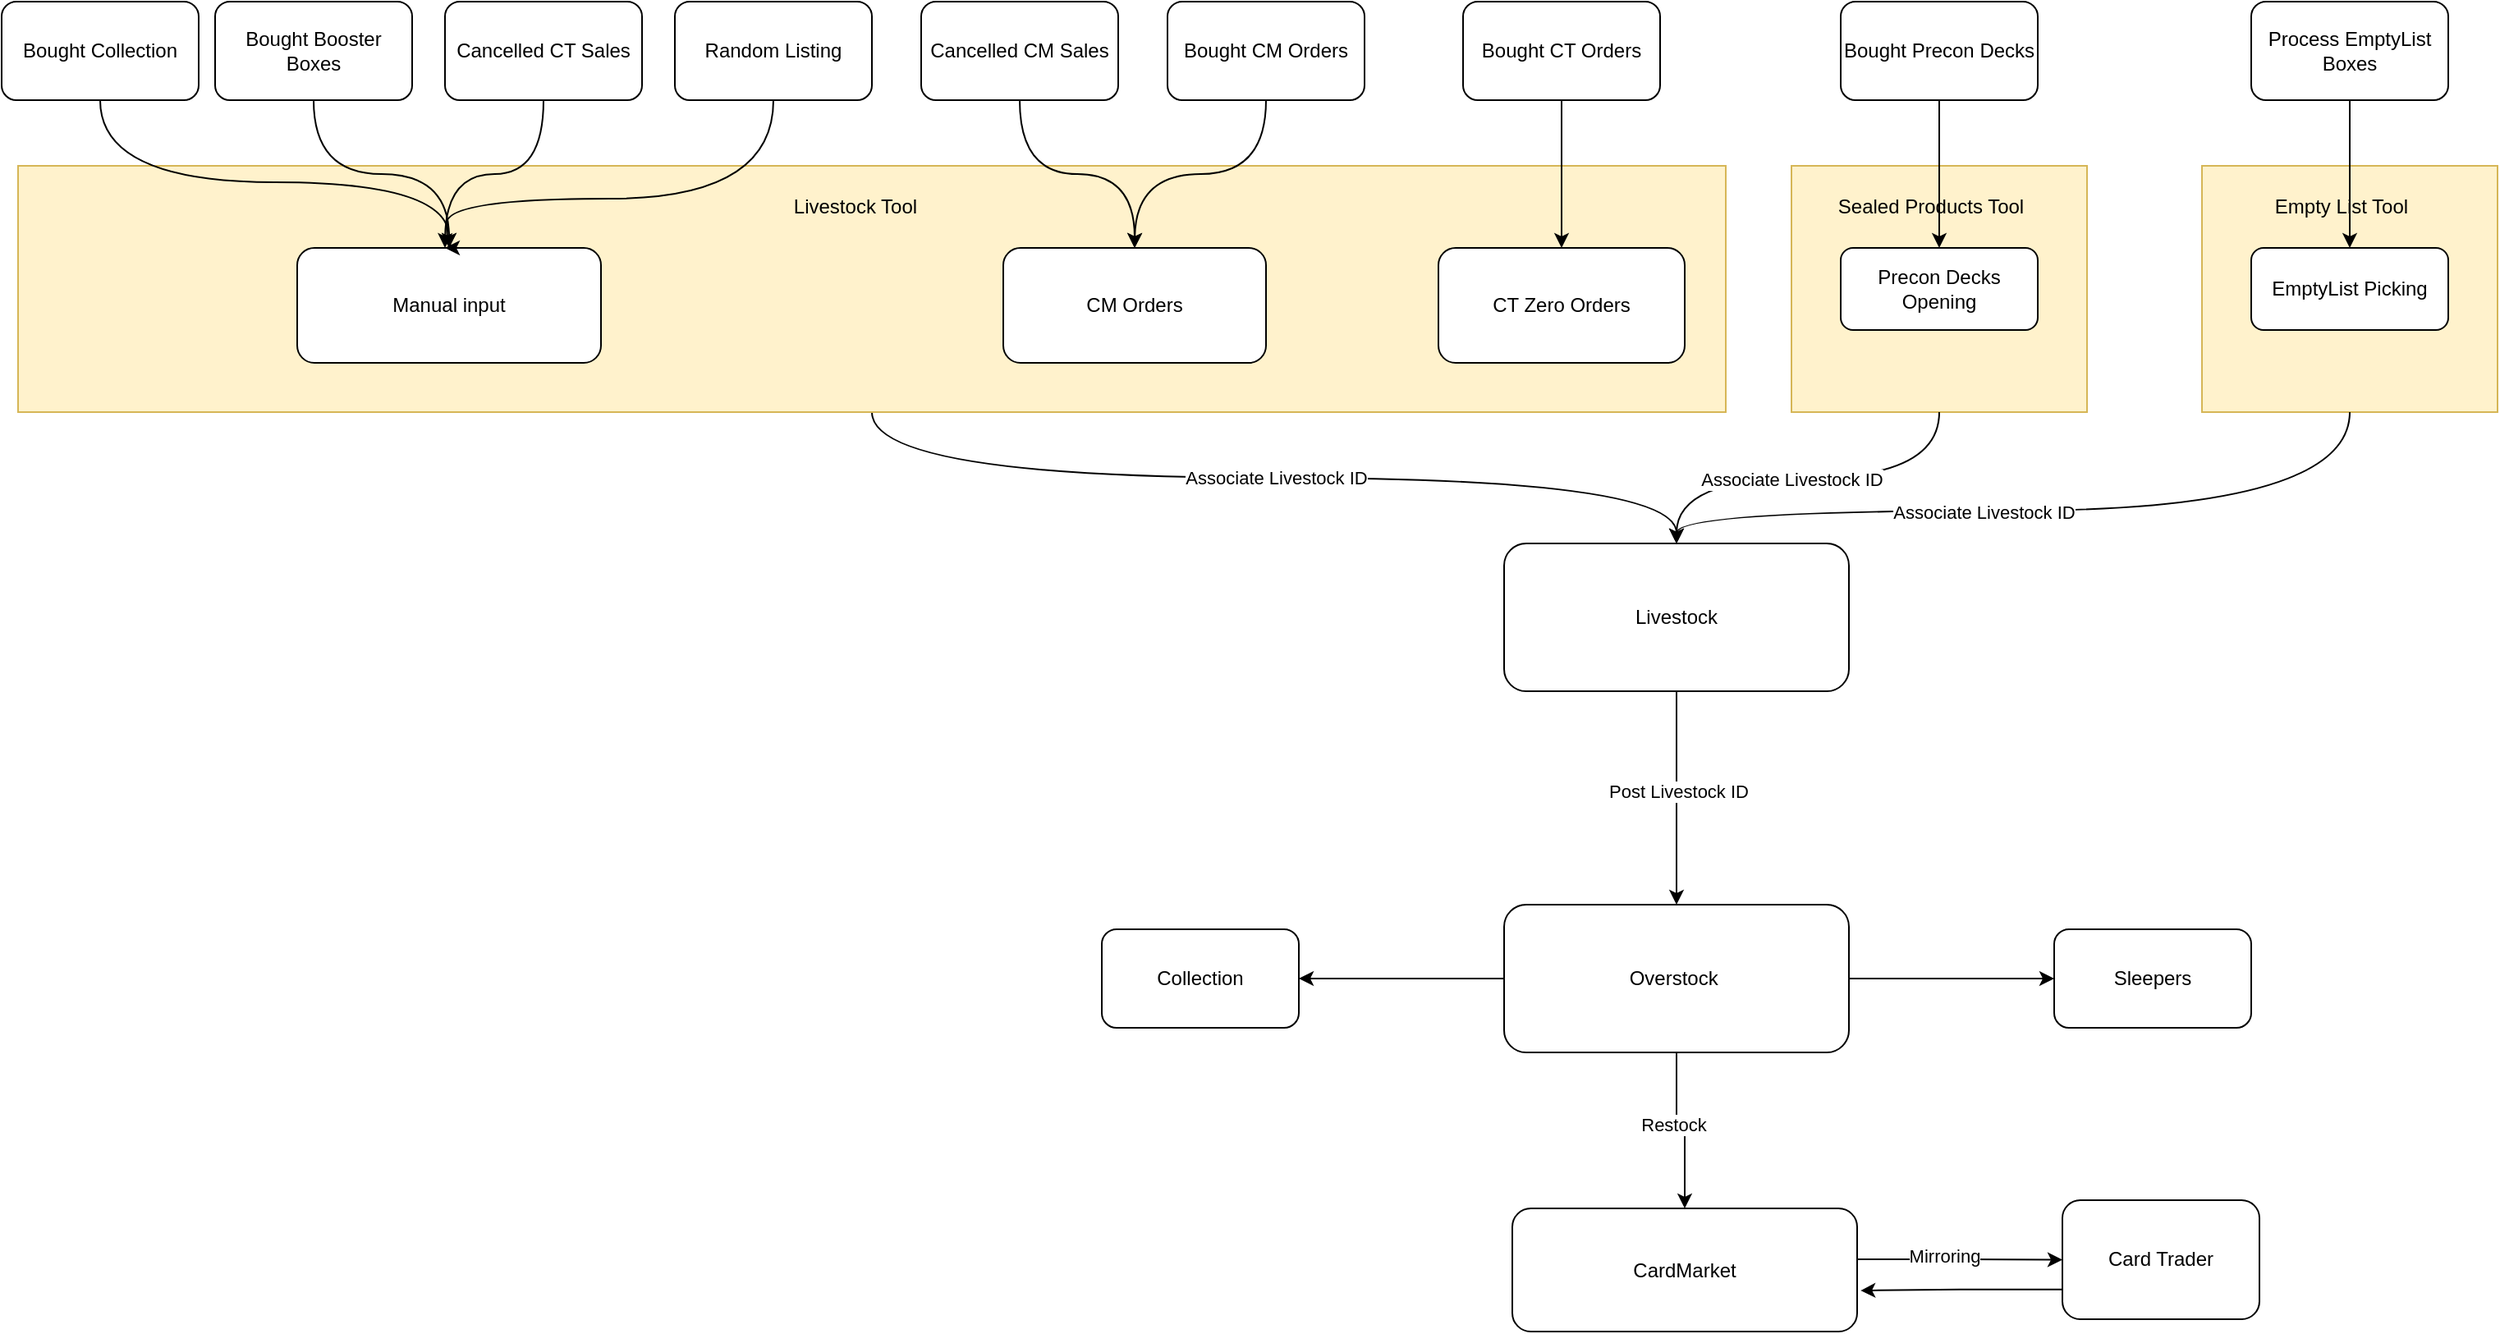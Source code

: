 <mxfile version="24.7.17">
  <diagram name="Page-1" id="jb8vTqSNTflun2fAr5xW">
    <mxGraphModel dx="2284" dy="746" grid="1" gridSize="10" guides="1" tooltips="1" connect="1" arrows="1" fold="1" page="1" pageScale="1" pageWidth="850" pageHeight="1100" math="0" shadow="0">
      <root>
        <mxCell id="0" />
        <mxCell id="1" parent="0" />
        <mxCell id="SdxB2M8ioT8ZmImPvmCq-42" style="edgeStyle=orthogonalEdgeStyle;rounded=0;orthogonalLoop=1;jettySize=auto;html=1;curved=1;" edge="1" parent="1" source="SdxB2M8ioT8ZmImPvmCq-41" target="SdxB2M8ioT8ZmImPvmCq-1">
          <mxGeometry relative="1" as="geometry" />
        </mxCell>
        <mxCell id="SdxB2M8ioT8ZmImPvmCq-54" value="Associate Livestock ID" style="edgeLabel;html=1;align=center;verticalAlign=middle;resizable=0;points=[];" vertex="1" connectable="0" parent="SdxB2M8ioT8ZmImPvmCq-42">
          <mxGeometry x="0.004" relative="1" as="geometry">
            <mxPoint as="offset" />
          </mxGeometry>
        </mxCell>
        <mxCell id="SdxB2M8ioT8ZmImPvmCq-41" value="" style="rounded=0;whiteSpace=wrap;html=1;fillColor=#fff2cc;strokeColor=#d6b656;" vertex="1" parent="1">
          <mxGeometry x="-550" y="100" width="1040" height="150" as="geometry" />
        </mxCell>
        <mxCell id="SdxB2M8ioT8ZmImPvmCq-35" value="" style="rounded=0;whiteSpace=wrap;html=1;fillColor=#fff2cc;glass=0;shadow=0;fillStyle=solid;strokeColor=#d6b656;" vertex="1" parent="1">
          <mxGeometry x="530" y="100" width="180" height="150" as="geometry" />
        </mxCell>
        <mxCell id="SdxB2M8ioT8ZmImPvmCq-32" value="" style="rounded=0;whiteSpace=wrap;html=1;fillColor=#fff2cc;glass=0;shadow=0;fillStyle=solid;strokeColor=#d6b656;" vertex="1" parent="1">
          <mxGeometry x="780" y="100" width="180" height="150" as="geometry" />
        </mxCell>
        <mxCell id="SdxB2M8ioT8ZmImPvmCq-52" style="edgeStyle=orthogonalEdgeStyle;rounded=0;orthogonalLoop=1;jettySize=auto;html=1;" edge="1" parent="1" source="SdxB2M8ioT8ZmImPvmCq-1">
          <mxGeometry relative="1" as="geometry">
            <mxPoint x="460" y="550" as="targetPoint" />
          </mxGeometry>
        </mxCell>
        <mxCell id="SdxB2M8ioT8ZmImPvmCq-53" value="Post Livestock ID" style="edgeLabel;html=1;align=center;verticalAlign=middle;resizable=0;points=[];" vertex="1" connectable="0" parent="SdxB2M8ioT8ZmImPvmCq-52">
          <mxGeometry x="-0.065" y="1" relative="1" as="geometry">
            <mxPoint as="offset" />
          </mxGeometry>
        </mxCell>
        <mxCell id="SdxB2M8ioT8ZmImPvmCq-1" value="Livestock" style="rounded=1;whiteSpace=wrap;html=1;" vertex="1" parent="1">
          <mxGeometry x="355" y="330" width="210" height="90" as="geometry" />
        </mxCell>
        <mxCell id="SdxB2M8ioT8ZmImPvmCq-2" value="Manual input" style="rounded=1;whiteSpace=wrap;html=1;" vertex="1" parent="1">
          <mxGeometry x="-380" y="150" width="185" height="70" as="geometry" />
        </mxCell>
        <mxCell id="SdxB2M8ioT8ZmImPvmCq-8" style="edgeStyle=orthogonalEdgeStyle;rounded=0;orthogonalLoop=1;jettySize=auto;html=1;entryX=0.5;entryY=0;entryDx=0;entryDy=0;curved=1;exitX=0.5;exitY=1;exitDx=0;exitDy=0;" edge="1" parent="1" source="SdxB2M8ioT8ZmImPvmCq-35" target="SdxB2M8ioT8ZmImPvmCq-1">
          <mxGeometry relative="1" as="geometry" />
        </mxCell>
        <mxCell id="SdxB2M8ioT8ZmImPvmCq-55" value="Associate Livestock ID" style="edgeLabel;html=1;align=center;verticalAlign=middle;resizable=0;points=[];" vertex="1" connectable="0" parent="SdxB2M8ioT8ZmImPvmCq-8">
          <mxGeometry x="0.083" y="1" relative="1" as="geometry">
            <mxPoint as="offset" />
          </mxGeometry>
        </mxCell>
        <mxCell id="SdxB2M8ioT8ZmImPvmCq-3" value="Precon Decks Opening" style="rounded=1;whiteSpace=wrap;html=1;" vertex="1" parent="1">
          <mxGeometry x="560" y="150" width="120" height="50" as="geometry" />
        </mxCell>
        <mxCell id="SdxB2M8ioT8ZmImPvmCq-4" value="CM Orders" style="rounded=1;whiteSpace=wrap;html=1;" vertex="1" parent="1">
          <mxGeometry x="50" y="150" width="160" height="70" as="geometry" />
        </mxCell>
        <mxCell id="SdxB2M8ioT8ZmImPvmCq-5" value="CT Zero Orders" style="rounded=1;whiteSpace=wrap;html=1;" vertex="1" parent="1">
          <mxGeometry x="315" y="150" width="150" height="70" as="geometry" />
        </mxCell>
        <mxCell id="SdxB2M8ioT8ZmImPvmCq-36" style="edgeStyle=orthogonalEdgeStyle;rounded=0;orthogonalLoop=1;jettySize=auto;html=1;entryX=0.5;entryY=0;entryDx=0;entryDy=0;curved=1;" edge="1" parent="1" target="SdxB2M8ioT8ZmImPvmCq-1">
          <mxGeometry relative="1" as="geometry">
            <mxPoint x="870" y="250" as="sourcePoint" />
            <Array as="points">
              <mxPoint x="870" y="310" />
              <mxPoint x="460" y="310" />
            </Array>
          </mxGeometry>
        </mxCell>
        <mxCell id="SdxB2M8ioT8ZmImPvmCq-56" value="Associate Livestock ID" style="edgeLabel;html=1;align=center;verticalAlign=middle;resizable=0;points=[];" vertex="1" connectable="0" parent="SdxB2M8ioT8ZmImPvmCq-36">
          <mxGeometry x="0.155" y="1" relative="1" as="geometry">
            <mxPoint as="offset" />
          </mxGeometry>
        </mxCell>
        <mxCell id="SdxB2M8ioT8ZmImPvmCq-6" value="EmptyList Picking" style="rounded=1;whiteSpace=wrap;html=1;" vertex="1" parent="1">
          <mxGeometry x="810" y="150" width="120" height="50" as="geometry" />
        </mxCell>
        <mxCell id="SdxB2M8ioT8ZmImPvmCq-43" style="edgeStyle=orthogonalEdgeStyle;rounded=0;orthogonalLoop=1;jettySize=auto;html=1;entryX=0.5;entryY=0;entryDx=0;entryDy=0;curved=1;" edge="1" parent="1" source="SdxB2M8ioT8ZmImPvmCq-13" target="SdxB2M8ioT8ZmImPvmCq-2">
          <mxGeometry relative="1" as="geometry">
            <Array as="points">
              <mxPoint x="-500" y="110" />
              <mxPoint x="-287" y="110" />
            </Array>
          </mxGeometry>
        </mxCell>
        <mxCell id="SdxB2M8ioT8ZmImPvmCq-13" value="Bought Collection" style="rounded=1;whiteSpace=wrap;html=1;" vertex="1" parent="1">
          <mxGeometry x="-560" width="120" height="60" as="geometry" />
        </mxCell>
        <mxCell id="SdxB2M8ioT8ZmImPvmCq-45" style="edgeStyle=orthogonalEdgeStyle;rounded=0;orthogonalLoop=1;jettySize=auto;html=1;curved=1;" edge="1" parent="1" source="SdxB2M8ioT8ZmImPvmCq-15" target="SdxB2M8ioT8ZmImPvmCq-2">
          <mxGeometry relative="1" as="geometry" />
        </mxCell>
        <mxCell id="SdxB2M8ioT8ZmImPvmCq-15" value="Bought Booster Boxes" style="rounded=1;whiteSpace=wrap;html=1;" vertex="1" parent="1">
          <mxGeometry x="-430" width="120" height="60" as="geometry" />
        </mxCell>
        <mxCell id="SdxB2M8ioT8ZmImPvmCq-48" style="edgeStyle=orthogonalEdgeStyle;rounded=0;orthogonalLoop=1;jettySize=auto;html=1;curved=1;" edge="1" parent="1" source="SdxB2M8ioT8ZmImPvmCq-17" target="SdxB2M8ioT8ZmImPvmCq-4">
          <mxGeometry relative="1" as="geometry" />
        </mxCell>
        <mxCell id="SdxB2M8ioT8ZmImPvmCq-17" value="Cancelled CM Sales" style="rounded=1;whiteSpace=wrap;html=1;" vertex="1" parent="1">
          <mxGeometry width="120" height="60" as="geometry" />
        </mxCell>
        <mxCell id="SdxB2M8ioT8ZmImPvmCq-46" style="edgeStyle=orthogonalEdgeStyle;rounded=0;orthogonalLoop=1;jettySize=auto;html=1;curved=1;" edge="1" parent="1" source="SdxB2M8ioT8ZmImPvmCq-20">
          <mxGeometry relative="1" as="geometry">
            <mxPoint x="-290" y="150" as="targetPoint" />
          </mxGeometry>
        </mxCell>
        <mxCell id="SdxB2M8ioT8ZmImPvmCq-20" value="Cancelled CT Sales" style="rounded=1;whiteSpace=wrap;html=1;" vertex="1" parent="1">
          <mxGeometry x="-290" width="120" height="60" as="geometry" />
        </mxCell>
        <mxCell id="SdxB2M8ioT8ZmImPvmCq-47" style="edgeStyle=orthogonalEdgeStyle;rounded=0;orthogonalLoop=1;jettySize=auto;html=1;curved=1;" edge="1" parent="1" source="SdxB2M8ioT8ZmImPvmCq-21">
          <mxGeometry relative="1" as="geometry">
            <mxPoint x="-290" y="150" as="targetPoint" />
            <Array as="points">
              <mxPoint x="-90" y="120" />
              <mxPoint x="-289" y="120" />
            </Array>
          </mxGeometry>
        </mxCell>
        <mxCell id="SdxB2M8ioT8ZmImPvmCq-21" value="Random Listing" style="rounded=1;whiteSpace=wrap;html=1;" vertex="1" parent="1">
          <mxGeometry x="-150" width="120" height="60" as="geometry" />
        </mxCell>
        <mxCell id="SdxB2M8ioT8ZmImPvmCq-49" style="edgeStyle=orthogonalEdgeStyle;rounded=0;orthogonalLoop=1;jettySize=auto;html=1;curved=1;exitX=0.5;exitY=1;exitDx=0;exitDy=0;" edge="1" parent="1" source="SdxB2M8ioT8ZmImPvmCq-22">
          <mxGeometry relative="1" as="geometry">
            <mxPoint x="130" y="150" as="targetPoint" />
          </mxGeometry>
        </mxCell>
        <mxCell id="SdxB2M8ioT8ZmImPvmCq-22" value="Bought CM Orders" style="rounded=1;whiteSpace=wrap;html=1;" vertex="1" parent="1">
          <mxGeometry x="150" width="120" height="60" as="geometry" />
        </mxCell>
        <mxCell id="SdxB2M8ioT8ZmImPvmCq-50" style="edgeStyle=orthogonalEdgeStyle;rounded=0;orthogonalLoop=1;jettySize=auto;html=1;" edge="1" parent="1" source="SdxB2M8ioT8ZmImPvmCq-23" target="SdxB2M8ioT8ZmImPvmCq-5">
          <mxGeometry relative="1" as="geometry" />
        </mxCell>
        <mxCell id="SdxB2M8ioT8ZmImPvmCq-23" value="Bought CT Orders" style="rounded=1;whiteSpace=wrap;html=1;" vertex="1" parent="1">
          <mxGeometry x="330" width="120" height="60" as="geometry" />
        </mxCell>
        <mxCell id="SdxB2M8ioT8ZmImPvmCq-38" style="edgeStyle=orthogonalEdgeStyle;rounded=0;orthogonalLoop=1;jettySize=auto;html=1;" edge="1" parent="1" source="SdxB2M8ioT8ZmImPvmCq-24" target="SdxB2M8ioT8ZmImPvmCq-3">
          <mxGeometry relative="1" as="geometry" />
        </mxCell>
        <mxCell id="SdxB2M8ioT8ZmImPvmCq-24" value="Bought Precon Decks" style="rounded=1;whiteSpace=wrap;html=1;" vertex="1" parent="1">
          <mxGeometry x="560" width="120" height="60" as="geometry" />
        </mxCell>
        <mxCell id="SdxB2M8ioT8ZmImPvmCq-39" style="edgeStyle=orthogonalEdgeStyle;rounded=0;orthogonalLoop=1;jettySize=auto;html=1;" edge="1" parent="1" source="SdxB2M8ioT8ZmImPvmCq-25" target="SdxB2M8ioT8ZmImPvmCq-6">
          <mxGeometry relative="1" as="geometry" />
        </mxCell>
        <mxCell id="SdxB2M8ioT8ZmImPvmCq-25" value="Process EmptyList&lt;br&gt;Boxes" style="rounded=1;whiteSpace=wrap;html=1;" vertex="1" parent="1">
          <mxGeometry x="810" width="120" height="60" as="geometry" />
        </mxCell>
        <mxCell id="SdxB2M8ioT8ZmImPvmCq-33" value="Empty List Tool" style="text;html=1;align=center;verticalAlign=middle;whiteSpace=wrap;rounded=0;" vertex="1" parent="1">
          <mxGeometry x="790" y="110" width="150" height="30" as="geometry" />
        </mxCell>
        <mxCell id="SdxB2M8ioT8ZmImPvmCq-34" value="Sealed Products Tool" style="text;html=1;align=center;verticalAlign=middle;whiteSpace=wrap;rounded=0;" vertex="1" parent="1">
          <mxGeometry x="540" y="110" width="150" height="30" as="geometry" />
        </mxCell>
        <mxCell id="SdxB2M8ioT8ZmImPvmCq-51" value="Livestock Tool" style="text;html=1;align=center;verticalAlign=middle;whiteSpace=wrap;rounded=0;" vertex="1" parent="1">
          <mxGeometry x="-90" y="110" width="100" height="30" as="geometry" />
        </mxCell>
        <mxCell id="SdxB2M8ioT8ZmImPvmCq-59" value="" style="edgeStyle=orthogonalEdgeStyle;rounded=0;orthogonalLoop=1;jettySize=auto;html=1;" edge="1" parent="1" source="SdxB2M8ioT8ZmImPvmCq-57" target="SdxB2M8ioT8ZmImPvmCq-58">
          <mxGeometry relative="1" as="geometry" />
        </mxCell>
        <mxCell id="SdxB2M8ioT8ZmImPvmCq-61" value="" style="edgeStyle=orthogonalEdgeStyle;rounded=0;orthogonalLoop=1;jettySize=auto;html=1;" edge="1" parent="1" source="SdxB2M8ioT8ZmImPvmCq-57" target="SdxB2M8ioT8ZmImPvmCq-60">
          <mxGeometry relative="1" as="geometry" />
        </mxCell>
        <mxCell id="SdxB2M8ioT8ZmImPvmCq-63" value="" style="edgeStyle=orthogonalEdgeStyle;rounded=0;orthogonalLoop=1;jettySize=auto;html=1;" edge="1" parent="1" source="SdxB2M8ioT8ZmImPvmCq-57" target="SdxB2M8ioT8ZmImPvmCq-62">
          <mxGeometry relative="1" as="geometry" />
        </mxCell>
        <mxCell id="SdxB2M8ioT8ZmImPvmCq-64" value="Restock" style="edgeLabel;html=1;align=center;verticalAlign=middle;resizable=0;points=[];" vertex="1" connectable="0" parent="SdxB2M8ioT8ZmImPvmCq-63">
          <mxGeometry x="-0.116" y="-2" relative="1" as="geometry">
            <mxPoint as="offset" />
          </mxGeometry>
        </mxCell>
        <mxCell id="SdxB2M8ioT8ZmImPvmCq-57" value="Overstock&amp;nbsp;" style="rounded=1;whiteSpace=wrap;html=1;" vertex="1" parent="1">
          <mxGeometry x="355" y="550" width="210" height="90" as="geometry" />
        </mxCell>
        <mxCell id="SdxB2M8ioT8ZmImPvmCq-58" value="Collection" style="whiteSpace=wrap;html=1;rounded=1;" vertex="1" parent="1">
          <mxGeometry x="110" y="565" width="120" height="60" as="geometry" />
        </mxCell>
        <mxCell id="SdxB2M8ioT8ZmImPvmCq-60" value="Sleepers" style="whiteSpace=wrap;html=1;rounded=1;" vertex="1" parent="1">
          <mxGeometry x="690" y="565" width="120" height="60" as="geometry" />
        </mxCell>
        <mxCell id="SdxB2M8ioT8ZmImPvmCq-67" value="" style="edgeStyle=orthogonalEdgeStyle;rounded=0;orthogonalLoop=1;jettySize=auto;html=1;exitX=1;exitY=0.413;exitDx=0;exitDy=0;exitPerimeter=0;" edge="1" parent="1" source="SdxB2M8ioT8ZmImPvmCq-62" target="SdxB2M8ioT8ZmImPvmCq-66">
          <mxGeometry relative="1" as="geometry" />
        </mxCell>
        <mxCell id="SdxB2M8ioT8ZmImPvmCq-68" value="Mirroring" style="edgeLabel;html=1;align=center;verticalAlign=middle;resizable=0;points=[];" vertex="1" connectable="0" parent="SdxB2M8ioT8ZmImPvmCq-67">
          <mxGeometry x="-0.152" y="3" relative="1" as="geometry">
            <mxPoint y="1" as="offset" />
          </mxGeometry>
        </mxCell>
        <mxCell id="SdxB2M8ioT8ZmImPvmCq-62" value="CardMarket" style="whiteSpace=wrap;html=1;rounded=1;" vertex="1" parent="1">
          <mxGeometry x="360" y="735" width="210" height="75" as="geometry" />
        </mxCell>
        <mxCell id="SdxB2M8ioT8ZmImPvmCq-66" value="Card Trader" style="whiteSpace=wrap;html=1;rounded=1;" vertex="1" parent="1">
          <mxGeometry x="695" y="730" width="120" height="72.5" as="geometry" />
        </mxCell>
        <mxCell id="SdxB2M8ioT8ZmImPvmCq-70" style="edgeStyle=orthogonalEdgeStyle;rounded=0;orthogonalLoop=1;jettySize=auto;html=1;exitX=0;exitY=0.75;exitDx=0;exitDy=0;entryX=1.01;entryY=0.667;entryDx=0;entryDy=0;entryPerimeter=0;" edge="1" parent="1" source="SdxB2M8ioT8ZmImPvmCq-66" target="SdxB2M8ioT8ZmImPvmCq-62">
          <mxGeometry relative="1" as="geometry" />
        </mxCell>
      </root>
    </mxGraphModel>
  </diagram>
</mxfile>
